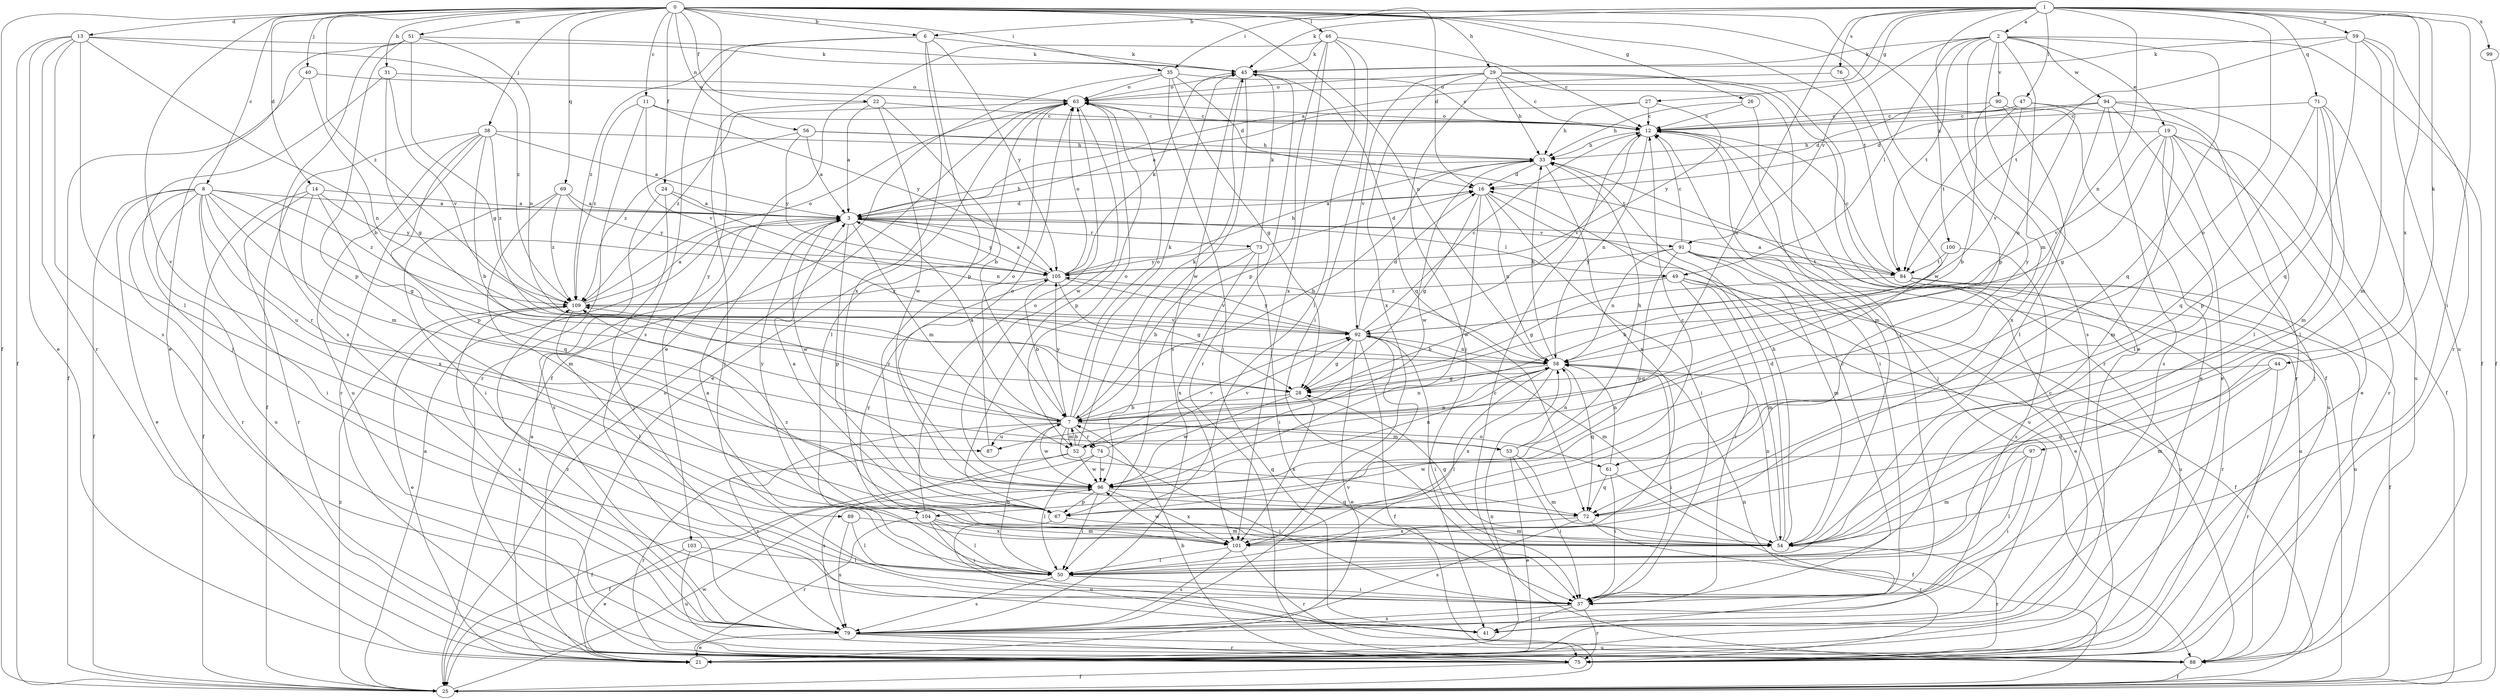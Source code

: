strict digraph  {
0;
1;
2;
3;
6;
7;
8;
11;
12;
13;
14;
16;
19;
21;
22;
24;
25;
26;
27;
28;
29;
31;
33;
35;
37;
38;
40;
41;
44;
45;
46;
47;
49;
50;
51;
52;
53;
54;
56;
58;
59;
61;
63;
67;
69;
71;
72;
73;
74;
75;
76;
79;
84;
87;
88;
89;
90;
91;
92;
94;
96;
97;
99;
100;
101;
103;
104;
105;
109;
0 -> 6  [label=b];
0 -> 8  [label=c];
0 -> 11  [label=c];
0 -> 13  [label=d];
0 -> 14  [label=d];
0 -> 16  [label=d];
0 -> 22  [label=f];
0 -> 24  [label=f];
0 -> 25  [label=f];
0 -> 26  [label=g];
0 -> 29  [label=h];
0 -> 31  [label=h];
0 -> 35  [label=i];
0 -> 38  [label=j];
0 -> 40  [label=j];
0 -> 46  [label=l];
0 -> 51  [label=m];
0 -> 56  [label=n];
0 -> 58  [label=n];
0 -> 67  [label=p];
0 -> 69  [label=q];
0 -> 84  [label=t];
0 -> 89  [label=v];
0 -> 103  [label=y];
0 -> 104  [label=y];
0 -> 109  [label=z];
1 -> 2  [label=a];
1 -> 3  [label=a];
1 -> 6  [label=b];
1 -> 27  [label=g];
1 -> 35  [label=i];
1 -> 37  [label=i];
1 -> 44  [label=k];
1 -> 45  [label=k];
1 -> 47  [label=l];
1 -> 58  [label=n];
1 -> 59  [label=o];
1 -> 61  [label=o];
1 -> 71  [label=q];
1 -> 76  [label=s];
1 -> 87  [label=u];
1 -> 97  [label=x];
1 -> 99  [label=x];
1 -> 100  [label=x];
2 -> 19  [label=e];
2 -> 21  [label=e];
2 -> 25  [label=f];
2 -> 45  [label=k];
2 -> 49  [label=l];
2 -> 52  [label=m];
2 -> 72  [label=q];
2 -> 79  [label=s];
2 -> 84  [label=t];
2 -> 90  [label=v];
2 -> 91  [label=v];
2 -> 94  [label=w];
3 -> 16  [label=d];
3 -> 33  [label=h];
3 -> 49  [label=l];
3 -> 52  [label=m];
3 -> 67  [label=p];
3 -> 73  [label=r];
3 -> 91  [label=v];
3 -> 96  [label=w];
3 -> 104  [label=y];
3 -> 105  [label=y];
6 -> 45  [label=k];
6 -> 67  [label=p];
6 -> 79  [label=s];
6 -> 101  [label=x];
6 -> 105  [label=y];
6 -> 109  [label=z];
7 -> 3  [label=a];
7 -> 33  [label=h];
7 -> 45  [label=k];
7 -> 52  [label=m];
7 -> 53  [label=m];
7 -> 58  [label=n];
7 -> 61  [label=o];
7 -> 63  [label=o];
7 -> 72  [label=q];
7 -> 74  [label=r];
7 -> 79  [label=s];
7 -> 87  [label=u];
7 -> 96  [label=w];
7 -> 105  [label=y];
7 -> 109  [label=z];
8 -> 3  [label=a];
8 -> 21  [label=e];
8 -> 25  [label=f];
8 -> 28  [label=g];
8 -> 37  [label=i];
8 -> 53  [label=m];
8 -> 74  [label=r];
8 -> 75  [label=r];
8 -> 87  [label=u];
8 -> 88  [label=u];
8 -> 109  [label=z];
11 -> 12  [label=c];
11 -> 75  [label=r];
11 -> 92  [label=v];
11 -> 105  [label=y];
11 -> 109  [label=z];
12 -> 33  [label=h];
12 -> 37  [label=i];
12 -> 41  [label=j];
12 -> 58  [label=n];
12 -> 63  [label=o];
12 -> 92  [label=v];
13 -> 7  [label=b];
13 -> 21  [label=e];
13 -> 25  [label=f];
13 -> 45  [label=k];
13 -> 50  [label=l];
13 -> 75  [label=r];
13 -> 79  [label=s];
13 -> 109  [label=z];
14 -> 3  [label=a];
14 -> 25  [label=f];
14 -> 72  [label=q];
14 -> 75  [label=r];
14 -> 101  [label=x];
14 -> 105  [label=y];
16 -> 3  [label=a];
16 -> 28  [label=g];
16 -> 37  [label=i];
16 -> 58  [label=n];
16 -> 88  [label=u];
16 -> 96  [label=w];
19 -> 21  [label=e];
19 -> 28  [label=g];
19 -> 33  [label=h];
19 -> 41  [label=j];
19 -> 50  [label=l];
19 -> 54  [label=m];
19 -> 75  [label=r];
19 -> 92  [label=v];
21 -> 3  [label=a];
21 -> 58  [label=n];
22 -> 3  [label=a];
22 -> 7  [label=b];
22 -> 12  [label=c];
22 -> 41  [label=j];
22 -> 96  [label=w];
24 -> 3  [label=a];
24 -> 41  [label=j];
24 -> 58  [label=n];
24 -> 79  [label=s];
25 -> 3  [label=a];
25 -> 63  [label=o];
25 -> 96  [label=w];
25 -> 109  [label=z];
26 -> 12  [label=c];
26 -> 33  [label=h];
26 -> 54  [label=m];
27 -> 3  [label=a];
27 -> 12  [label=c];
27 -> 33  [label=h];
27 -> 105  [label=y];
28 -> 7  [label=b];
28 -> 96  [label=w];
28 -> 101  [label=x];
29 -> 12  [label=c];
29 -> 25  [label=f];
29 -> 33  [label=h];
29 -> 37  [label=i];
29 -> 41  [label=j];
29 -> 63  [label=o];
29 -> 75  [label=r];
29 -> 92  [label=v];
29 -> 101  [label=x];
31 -> 28  [label=g];
31 -> 41  [label=j];
31 -> 63  [label=o];
31 -> 92  [label=v];
33 -> 16  [label=d];
33 -> 88  [label=u];
33 -> 96  [label=w];
33 -> 101  [label=x];
35 -> 12  [label=c];
35 -> 16  [label=d];
35 -> 25  [label=f];
35 -> 28  [label=g];
35 -> 41  [label=j];
35 -> 63  [label=o];
37 -> 12  [label=c];
37 -> 41  [label=j];
37 -> 75  [label=r];
37 -> 79  [label=s];
38 -> 3  [label=a];
38 -> 7  [label=b];
38 -> 25  [label=f];
38 -> 33  [label=h];
38 -> 67  [label=p];
38 -> 75  [label=r];
38 -> 88  [label=u];
38 -> 109  [label=z];
40 -> 25  [label=f];
40 -> 58  [label=n];
40 -> 63  [label=o];
41 -> 58  [label=n];
44 -> 28  [label=g];
44 -> 54  [label=m];
44 -> 72  [label=q];
44 -> 75  [label=r];
45 -> 63  [label=o];
45 -> 72  [label=q];
45 -> 75  [label=r];
45 -> 79  [label=s];
45 -> 96  [label=w];
46 -> 12  [label=c];
46 -> 21  [label=e];
46 -> 37  [label=i];
46 -> 45  [label=k];
46 -> 50  [label=l];
46 -> 67  [label=p];
46 -> 101  [label=x];
47 -> 12  [label=c];
47 -> 16  [label=d];
47 -> 50  [label=l];
47 -> 58  [label=n];
47 -> 84  [label=t];
47 -> 92  [label=v];
49 -> 7  [label=b];
49 -> 25  [label=f];
49 -> 37  [label=i];
49 -> 54  [label=m];
49 -> 88  [label=u];
49 -> 109  [label=z];
50 -> 3  [label=a];
50 -> 7  [label=b];
50 -> 37  [label=i];
50 -> 79  [label=s];
51 -> 21  [label=e];
51 -> 28  [label=g];
51 -> 45  [label=k];
51 -> 58  [label=n];
51 -> 67  [label=p];
51 -> 79  [label=s];
52 -> 7  [label=b];
52 -> 45  [label=k];
52 -> 58  [label=n];
52 -> 63  [label=o];
52 -> 75  [label=r];
52 -> 79  [label=s];
52 -> 92  [label=v];
52 -> 96  [label=w];
53 -> 21  [label=e];
53 -> 33  [label=h];
53 -> 37  [label=i];
53 -> 54  [label=m];
53 -> 58  [label=n];
54 -> 16  [label=d];
54 -> 28  [label=g];
54 -> 33  [label=h];
54 -> 58  [label=n];
54 -> 75  [label=r];
54 -> 105  [label=y];
54 -> 109  [label=z];
56 -> 3  [label=a];
56 -> 33  [label=h];
56 -> 84  [label=t];
56 -> 105  [label=y];
56 -> 109  [label=z];
58 -> 28  [label=g];
58 -> 33  [label=h];
58 -> 37  [label=i];
58 -> 50  [label=l];
58 -> 72  [label=q];
58 -> 101  [label=x];
59 -> 45  [label=k];
59 -> 54  [label=m];
59 -> 72  [label=q];
59 -> 75  [label=r];
59 -> 84  [label=t];
59 -> 88  [label=u];
61 -> 25  [label=f];
61 -> 37  [label=i];
61 -> 58  [label=n];
61 -> 72  [label=q];
63 -> 12  [label=c];
63 -> 21  [label=e];
63 -> 50  [label=l];
63 -> 67  [label=p];
63 -> 96  [label=w];
63 -> 109  [label=z];
67 -> 3  [label=a];
67 -> 12  [label=c];
67 -> 54  [label=m];
67 -> 88  [label=u];
69 -> 3  [label=a];
69 -> 37  [label=i];
69 -> 54  [label=m];
69 -> 105  [label=y];
69 -> 109  [label=z];
71 -> 12  [label=c];
71 -> 50  [label=l];
71 -> 54  [label=m];
71 -> 67  [label=p];
71 -> 72  [label=q];
71 -> 88  [label=u];
72 -> 75  [label=r];
72 -> 79  [label=s];
72 -> 101  [label=x];
73 -> 7  [label=b];
73 -> 16  [label=d];
73 -> 37  [label=i];
73 -> 45  [label=k];
73 -> 101  [label=x];
73 -> 105  [label=y];
74 -> 25  [label=f];
74 -> 37  [label=i];
74 -> 50  [label=l];
74 -> 92  [label=v];
74 -> 96  [label=w];
75 -> 7  [label=b];
75 -> 12  [label=c];
75 -> 25  [label=f];
76 -> 63  [label=o];
76 -> 96  [label=w];
79 -> 21  [label=e];
79 -> 75  [label=r];
79 -> 88  [label=u];
79 -> 92  [label=v];
79 -> 109  [label=z];
84 -> 3  [label=a];
84 -> 12  [label=c];
84 -> 25  [label=f];
84 -> 28  [label=g];
84 -> 75  [label=r];
84 -> 88  [label=u];
87 -> 63  [label=o];
88 -> 12  [label=c];
88 -> 25  [label=f];
89 -> 50  [label=l];
89 -> 54  [label=m];
89 -> 79  [label=s];
90 -> 7  [label=b];
90 -> 12  [label=c];
90 -> 21  [label=e];
90 -> 50  [label=l];
91 -> 12  [label=c];
91 -> 21  [label=e];
91 -> 54  [label=m];
91 -> 58  [label=n];
91 -> 67  [label=p];
91 -> 84  [label=t];
91 -> 88  [label=u];
91 -> 105  [label=y];
92 -> 12  [label=c];
92 -> 16  [label=d];
92 -> 21  [label=e];
92 -> 25  [label=f];
92 -> 28  [label=g];
92 -> 37  [label=i];
92 -> 54  [label=m];
92 -> 58  [label=n];
92 -> 105  [label=y];
94 -> 12  [label=c];
94 -> 16  [label=d];
94 -> 21  [label=e];
94 -> 25  [label=f];
94 -> 75  [label=r];
94 -> 79  [label=s];
94 -> 101  [label=x];
96 -> 25  [label=f];
96 -> 50  [label=l];
96 -> 58  [label=n];
96 -> 63  [label=o];
96 -> 67  [label=p];
96 -> 72  [label=q];
96 -> 101  [label=x];
97 -> 37  [label=i];
97 -> 50  [label=l];
97 -> 54  [label=m];
97 -> 96  [label=w];
99 -> 25  [label=f];
100 -> 7  [label=b];
100 -> 79  [label=s];
100 -> 84  [label=t];
101 -> 50  [label=l];
101 -> 75  [label=r];
101 -> 79  [label=s];
101 -> 96  [label=w];
103 -> 21  [label=e];
103 -> 50  [label=l];
103 -> 88  [label=u];
104 -> 37  [label=i];
104 -> 50  [label=l];
104 -> 54  [label=m];
104 -> 63  [label=o];
104 -> 75  [label=r];
104 -> 101  [label=x];
105 -> 3  [label=a];
105 -> 7  [label=b];
105 -> 28  [label=g];
105 -> 33  [label=h];
105 -> 45  [label=k];
105 -> 63  [label=o];
105 -> 92  [label=v];
105 -> 109  [label=z];
109 -> 3  [label=a];
109 -> 21  [label=e];
109 -> 50  [label=l];
109 -> 63  [label=o];
109 -> 79  [label=s];
109 -> 92  [label=v];
}
